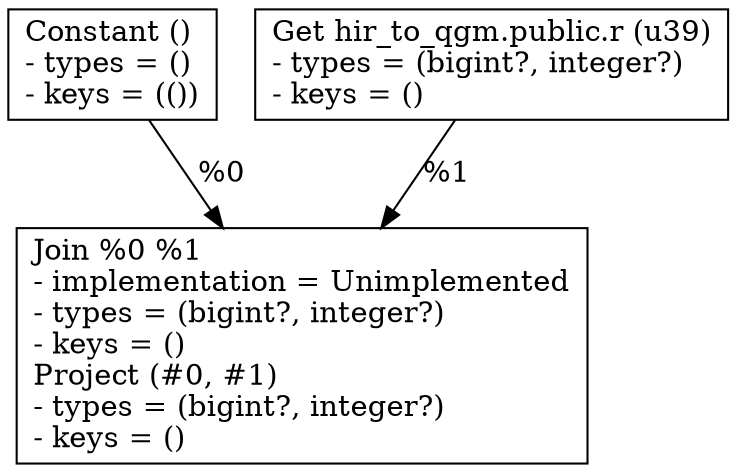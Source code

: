 digraph G {
    node0 [shape = record, label="Constant ()\l- types = ()\l- keys = (())\l"]
    node1 [shape = record, label="Get hir_to_qgm.public.r (u39)\l- types = (bigint?, integer?)\l- keys = ()\l"]
    node2 [shape = record, label="Join %0 %1\l- implementation = Unimplemented\l- types = (bigint?, integer?)\l- keys = ()\lProject (#0, #1)\l- types = (bigint?, integer?)\l- keys = ()\l"]
    node1 -> node2 [label = "%1\l"]
    node0 -> node2 [label = "%0\l"]
}
